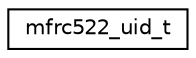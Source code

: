 digraph "Graphical Class Hierarchy"
{
 // LATEX_PDF_SIZE
  edge [fontname="Helvetica",fontsize="10",labelfontname="Helvetica",labelfontsize="10"];
  node [fontname="Helvetica",fontsize="10",shape=record];
  rankdir="LR";
  Node0 [label="mfrc522_uid_t",height=0.2,width=0.4,color="black", fillcolor="white", style="filled",URL="$structmfrc522__uid__t.html",tooltip="A struct used for passing the UID of a PICC."];
}
